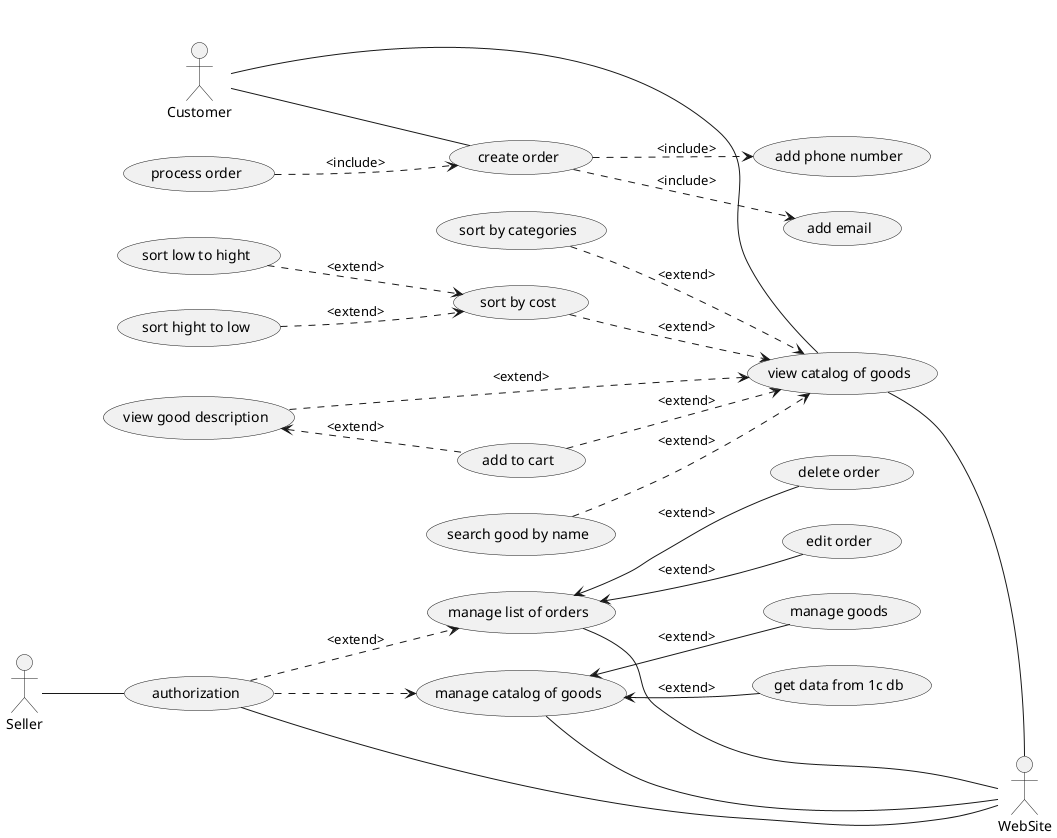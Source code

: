 @startuml
actor Customer
actor Seller
actor WebSite

together {
    left to right direction

    Customer -- (view catalog of goods)
    (sort by cost) ..> (view catalog of goods): <extend>
      (sort low to hight) ..> (sort by cost): <extend>
      (sort hight to low) ..> (sort by cost): <extend>
    (search good by name) ..> (view catalog of goods): <extend>
    (sort by categories) ..> (view catalog of goods): <extend>
    (add to cart) ..> (view catalog of goods): <extend>
    (view good description) ..> (view catalog of goods): <extend>
    (view good description) <.. (add to cart): <extend>
    (process order) ..> (create order): <include>

    (view catalog of goods) -- WebSite
    (manage list of orders) -- WebSite
    (authorization) -- WebSite
    (manage catalog of goods) -- WebSite

    Customer -- (create order)
      (create order) ..> (add phone number): <include>
      (create order) ..> (add email): <include>

    Seller -- (authorization)
    (authorization) ..> (manage list of orders): <extend>
      (manage list of orders) <-- (delete order): <extend>
      (manage list of orders) <-- (edit order): <extend>
    (authorization) ..> (manage catalog of goods)
      (manage catalog of goods) <-- (manage goods): <extend>
      (manage catalog of goods) <-- (get data from 1c db): <extend>
}
@enduml